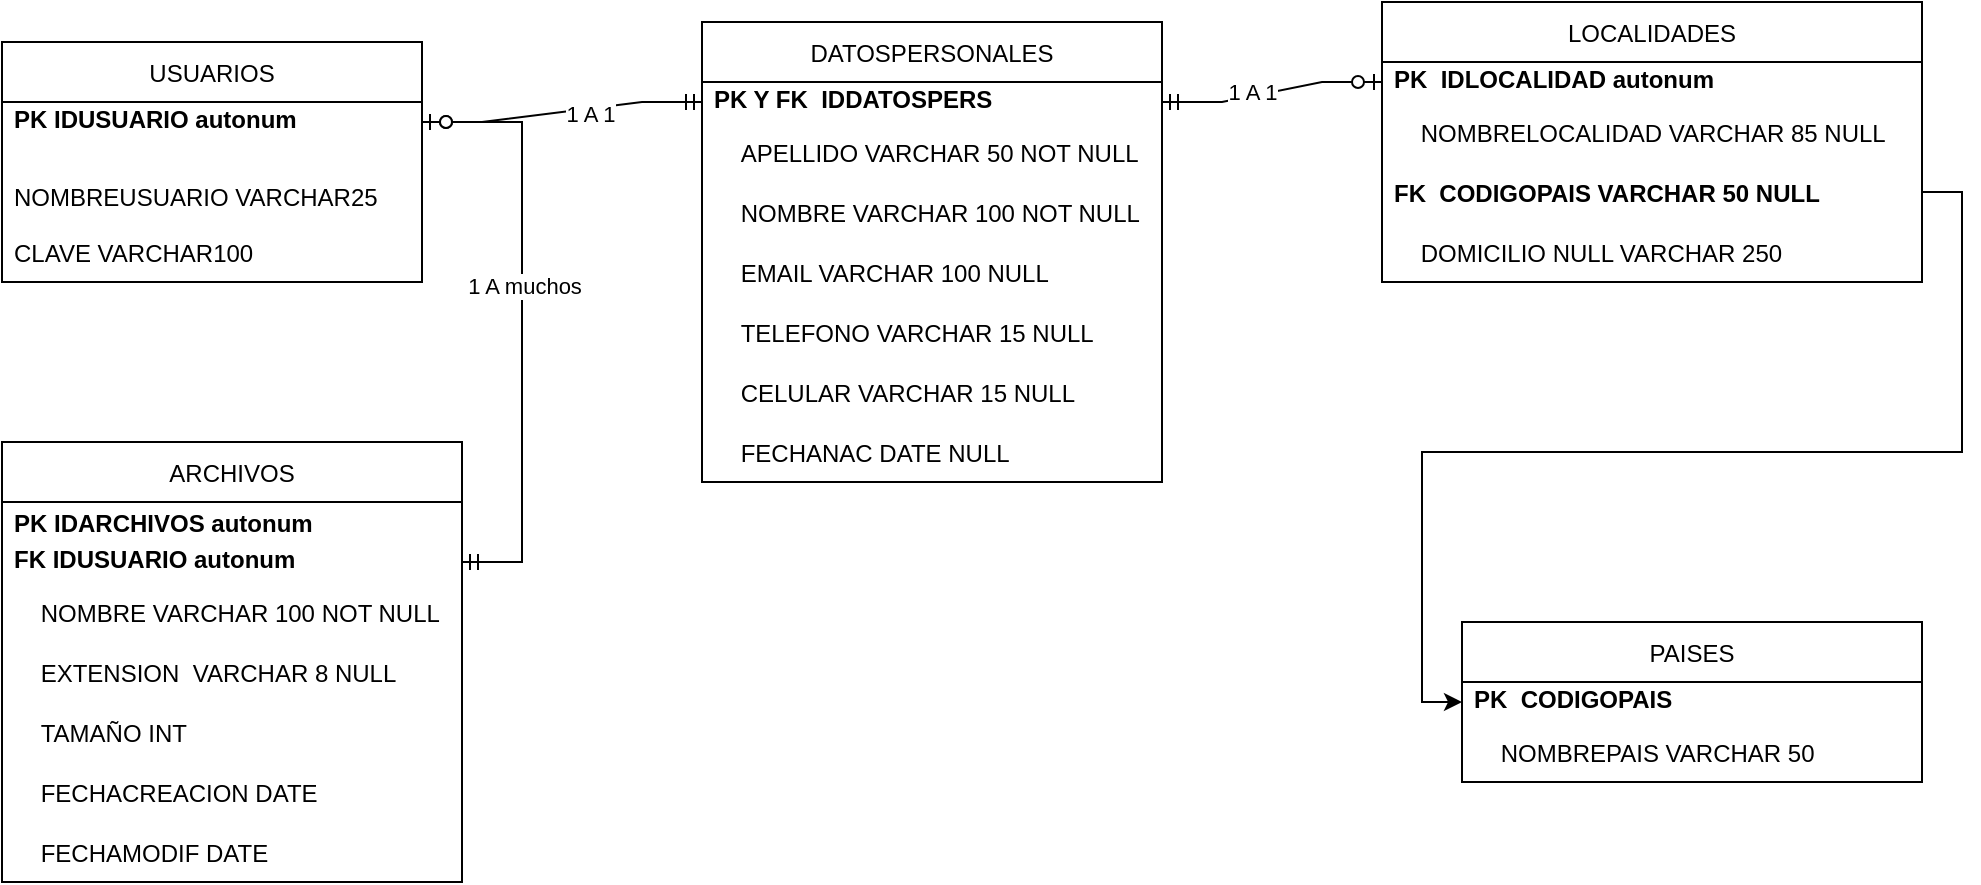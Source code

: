 <mxfile version="17.4.6" type="github">
  <diagram name="Page-1" id="c4acf3e9-155e-7222-9cf6-157b1a14988f">
    <mxGraphModel dx="1414" dy="529" grid="1" gridSize="10" guides="1" tooltips="1" connect="1" arrows="1" fold="1" page="1" pageScale="1" pageWidth="850" pageHeight="1100" background="none" math="0" shadow="0">
      <root>
        <mxCell id="0" />
        <mxCell id="1" parent="0" />
        <mxCell id="2IleTWmGrQDSyHTpT3a_-10" value="USUARIOS" style="swimlane;fontStyle=0;childLayout=stackLayout;horizontal=1;startSize=30;horizontalStack=0;resizeParent=1;resizeParentMax=0;resizeLast=0;collapsible=1;marginBottom=0;" parent="1" vertex="1">
          <mxGeometry x="50" y="40" width="210" height="120" as="geometry" />
        </mxCell>
        <mxCell id="2IleTWmGrQDSyHTpT3a_-11" value="PK IDUSUARIO autonum&#xa;" style="text;strokeColor=none;fillColor=none;align=left;verticalAlign=middle;spacingLeft=4;spacingRight=4;overflow=hidden;points=[[0,0.5],[1,0.5]];portConstraint=eastwest;rotatable=0;fontStyle=1" parent="2IleTWmGrQDSyHTpT3a_-10" vertex="1">
          <mxGeometry y="30" width="210" height="20" as="geometry" />
        </mxCell>
        <mxCell id="2IleTWmGrQDSyHTpT3a_-12" value="&#xa;NOMBREUSUARIO VARCHAR25" style="text;strokeColor=none;fillColor=none;align=left;verticalAlign=middle;spacingLeft=4;spacingRight=4;overflow=hidden;points=[[0,0.5],[1,0.5]];portConstraint=eastwest;rotatable=0;" parent="2IleTWmGrQDSyHTpT3a_-10" vertex="1">
          <mxGeometry y="50" width="210" height="40" as="geometry" />
        </mxCell>
        <mxCell id="2IleTWmGrQDSyHTpT3a_-13" value="CLAVE VARCHAR100" style="text;strokeColor=none;fillColor=none;align=left;verticalAlign=middle;spacingLeft=4;spacingRight=4;overflow=hidden;points=[[0,0.5],[1,0.5]];portConstraint=eastwest;rotatable=0;" parent="2IleTWmGrQDSyHTpT3a_-10" vertex="1">
          <mxGeometry y="90" width="210" height="30" as="geometry" />
        </mxCell>
        <mxCell id="2IleTWmGrQDSyHTpT3a_-14" value="DATOSPERSONALES" style="swimlane;fontStyle=0;childLayout=stackLayout;horizontal=1;startSize=30;horizontalStack=0;resizeParent=1;resizeParentMax=0;resizeLast=0;collapsible=1;marginBottom=0;" parent="1" vertex="1">
          <mxGeometry x="400" y="30" width="230" height="230" as="geometry" />
        </mxCell>
        <mxCell id="2IleTWmGrQDSyHTpT3a_-15" value="PK Y FK  IDDATOSPERS&#xa;" style="text;strokeColor=none;fillColor=none;align=left;verticalAlign=middle;spacingLeft=4;spacingRight=4;overflow=hidden;points=[[0,0.5],[1,0.5]];portConstraint=eastwest;rotatable=0;fontStyle=1" parent="2IleTWmGrQDSyHTpT3a_-14" vertex="1">
          <mxGeometry y="30" width="230" height="20" as="geometry" />
        </mxCell>
        <mxCell id="2IleTWmGrQDSyHTpT3a_-16" value="    APELLIDO VARCHAR 50 NOT NULL" style="text;strokeColor=none;fillColor=none;align=left;verticalAlign=middle;spacingLeft=4;spacingRight=4;overflow=hidden;points=[[0,0.5],[1,0.5]];portConstraint=eastwest;rotatable=0;" parent="2IleTWmGrQDSyHTpT3a_-14" vertex="1">
          <mxGeometry y="50" width="230" height="30" as="geometry" />
        </mxCell>
        <mxCell id="2IleTWmGrQDSyHTpT3a_-18" value="    NOMBRE VARCHAR 100 NOT NULL" style="text;strokeColor=none;fillColor=none;align=left;verticalAlign=middle;spacingLeft=4;spacingRight=4;overflow=hidden;points=[[0,0.5],[1,0.5]];portConstraint=eastwest;rotatable=0;" parent="2IleTWmGrQDSyHTpT3a_-14" vertex="1">
          <mxGeometry y="80" width="230" height="30" as="geometry" />
        </mxCell>
        <mxCell id="2IleTWmGrQDSyHTpT3a_-17" value="    EMAIL VARCHAR 100 NULL" style="text;strokeColor=none;fillColor=none;align=left;verticalAlign=middle;spacingLeft=4;spacingRight=4;overflow=hidden;points=[[0,0.5],[1,0.5]];portConstraint=eastwest;rotatable=0;" parent="2IleTWmGrQDSyHTpT3a_-14" vertex="1">
          <mxGeometry y="110" width="230" height="30" as="geometry" />
        </mxCell>
        <mxCell id="2IleTWmGrQDSyHTpT3a_-19" value="    TELEFONO VARCHAR 15 NULL" style="text;strokeColor=none;fillColor=none;align=left;verticalAlign=middle;spacingLeft=4;spacingRight=4;overflow=hidden;points=[[0,0.5],[1,0.5]];portConstraint=eastwest;rotatable=0;" parent="2IleTWmGrQDSyHTpT3a_-14" vertex="1">
          <mxGeometry y="140" width="230" height="30" as="geometry" />
        </mxCell>
        <mxCell id="2IleTWmGrQDSyHTpT3a_-20" value="    CELULAR VARCHAR 15 NULL" style="text;strokeColor=none;fillColor=none;align=left;verticalAlign=middle;spacingLeft=4;spacingRight=4;overflow=hidden;points=[[0,0.5],[1,0.5]];portConstraint=eastwest;rotatable=0;" parent="2IleTWmGrQDSyHTpT3a_-14" vertex="1">
          <mxGeometry y="170" width="230" height="30" as="geometry" />
        </mxCell>
        <mxCell id="2IleTWmGrQDSyHTpT3a_-21" value="    FECHANAC DATE NULL" style="text;strokeColor=none;fillColor=none;align=left;verticalAlign=middle;spacingLeft=4;spacingRight=4;overflow=hidden;points=[[0,0.5],[1,0.5]];portConstraint=eastwest;rotatable=0;fontStyle=0" parent="2IleTWmGrQDSyHTpT3a_-14" vertex="1">
          <mxGeometry y="200" width="230" height="30" as="geometry" />
        </mxCell>
        <mxCell id="2IleTWmGrQDSyHTpT3a_-25" value="LOCALIDADES" style="swimlane;fontStyle=0;childLayout=stackLayout;horizontal=1;startSize=30;horizontalStack=0;resizeParent=1;resizeParentMax=0;resizeLast=0;collapsible=1;marginBottom=0;" parent="1" vertex="1">
          <mxGeometry x="740" y="20" width="270" height="140" as="geometry" />
        </mxCell>
        <mxCell id="2IleTWmGrQDSyHTpT3a_-26" value="PK  IDLOCALIDAD autonum&#xa;" style="text;strokeColor=none;fillColor=none;align=left;verticalAlign=middle;spacingLeft=4;spacingRight=4;overflow=hidden;points=[[0,0.5],[1,0.5]];portConstraint=eastwest;rotatable=0;fontStyle=1" parent="2IleTWmGrQDSyHTpT3a_-25" vertex="1">
          <mxGeometry y="30" width="270" height="20" as="geometry" />
        </mxCell>
        <mxCell id="2IleTWmGrQDSyHTpT3a_-29" value="    NOMBRELOCALIDAD VARCHAR 85 NULL" style="text;strokeColor=none;fillColor=none;align=left;verticalAlign=middle;spacingLeft=4;spacingRight=4;overflow=hidden;points=[[0,0.5],[1,0.5]];portConstraint=eastwest;rotatable=0;" parent="2IleTWmGrQDSyHTpT3a_-25" vertex="1">
          <mxGeometry y="50" width="270" height="30" as="geometry" />
        </mxCell>
        <mxCell id="2IleTWmGrQDSyHTpT3a_-27" value="FK  CODIGOPAIS VARCHAR 50 NULL" style="text;strokeColor=none;fillColor=none;align=left;verticalAlign=middle;spacingLeft=4;spacingRight=4;overflow=hidden;points=[[0,0.5],[1,0.5]];portConstraint=eastwest;rotatable=0;fontStyle=1" parent="2IleTWmGrQDSyHTpT3a_-25" vertex="1">
          <mxGeometry y="80" width="270" height="30" as="geometry" />
        </mxCell>
        <mxCell id="2IleTWmGrQDSyHTpT3a_-34" value="    DOMICILIO NULL VARCHAR 250" style="text;strokeColor=none;fillColor=none;align=left;verticalAlign=middle;spacingLeft=4;spacingRight=4;overflow=hidden;points=[[0,0.5],[1,0.5]];portConstraint=eastwest;rotatable=0;" parent="2IleTWmGrQDSyHTpT3a_-25" vertex="1">
          <mxGeometry y="110" width="270" height="30" as="geometry" />
        </mxCell>
        <mxCell id="2IleTWmGrQDSyHTpT3a_-35" value="PAISES" style="swimlane;fontStyle=0;childLayout=stackLayout;horizontal=1;startSize=30;horizontalStack=0;resizeParent=1;resizeParentMax=0;resizeLast=0;collapsible=1;marginBottom=0;" parent="1" vertex="1">
          <mxGeometry x="780" y="330" width="230" height="80" as="geometry" />
        </mxCell>
        <mxCell id="2IleTWmGrQDSyHTpT3a_-36" value="PK  CODIGOPAIS &#xa;" style="text;strokeColor=none;fillColor=none;align=left;verticalAlign=middle;spacingLeft=4;spacingRight=4;overflow=hidden;points=[[0,0.5],[1,0.5]];portConstraint=eastwest;rotatable=0;fontStyle=1" parent="2IleTWmGrQDSyHTpT3a_-35" vertex="1">
          <mxGeometry y="30" width="230" height="20" as="geometry" />
        </mxCell>
        <mxCell id="2IleTWmGrQDSyHTpT3a_-37" value="    NOMBREPAIS VARCHAR 50" style="text;strokeColor=none;fillColor=none;align=left;verticalAlign=middle;spacingLeft=4;spacingRight=4;overflow=hidden;points=[[0,0.5],[1,0.5]];portConstraint=eastwest;rotatable=0;" parent="2IleTWmGrQDSyHTpT3a_-35" vertex="1">
          <mxGeometry y="50" width="230" height="30" as="geometry" />
        </mxCell>
        <mxCell id="2IleTWmGrQDSyHTpT3a_-47" value="ARCHIVOS" style="swimlane;fontStyle=0;childLayout=stackLayout;horizontal=1;startSize=30;horizontalStack=0;resizeParent=1;resizeParentMax=0;resizeLast=0;collapsible=1;marginBottom=0;" parent="1" vertex="1">
          <mxGeometry x="50" y="240" width="230" height="220" as="geometry" />
        </mxCell>
        <mxCell id="2IleTWmGrQDSyHTpT3a_-48" value="PK IDARCHIVOS autonum" style="text;strokeColor=none;fillColor=none;align=left;verticalAlign=middle;spacingLeft=4;spacingRight=4;overflow=hidden;points=[[0,0.5],[1,0.5]];portConstraint=eastwest;rotatable=0;fontStyle=1" parent="2IleTWmGrQDSyHTpT3a_-47" vertex="1">
          <mxGeometry y="30" width="230" height="20" as="geometry" />
        </mxCell>
        <mxCell id="THswuUgWEzuCoGZG5h8U-19" value="FK IDUSUARIO autonum&#xa;" style="text;strokeColor=none;fillColor=none;align=left;verticalAlign=middle;spacingLeft=4;spacingRight=4;overflow=hidden;points=[[0,0.5],[1,0.5]];portConstraint=eastwest;rotatable=0;fontStyle=1" vertex="1" parent="2IleTWmGrQDSyHTpT3a_-47">
          <mxGeometry y="50" width="230" height="20" as="geometry" />
        </mxCell>
        <mxCell id="2IleTWmGrQDSyHTpT3a_-50" value="    NOMBRE VARCHAR 100 NOT NULL" style="text;strokeColor=none;fillColor=none;align=left;verticalAlign=middle;spacingLeft=4;spacingRight=4;overflow=hidden;points=[[0,0.5],[1,0.5]];portConstraint=eastwest;rotatable=0;" parent="2IleTWmGrQDSyHTpT3a_-47" vertex="1">
          <mxGeometry y="70" width="230" height="30" as="geometry" />
        </mxCell>
        <mxCell id="2IleTWmGrQDSyHTpT3a_-51" value="    EXTENSION  VARCHAR 8 NULL" style="text;strokeColor=none;fillColor=none;align=left;verticalAlign=middle;spacingLeft=4;spacingRight=4;overflow=hidden;points=[[0,0.5],[1,0.5]];portConstraint=eastwest;rotatable=0;" parent="2IleTWmGrQDSyHTpT3a_-47" vertex="1">
          <mxGeometry y="100" width="230" height="30" as="geometry" />
        </mxCell>
        <mxCell id="2IleTWmGrQDSyHTpT3a_-49" value="    TAMAÑO INT" style="text;strokeColor=none;fillColor=none;align=left;verticalAlign=middle;spacingLeft=4;spacingRight=4;overflow=hidden;points=[[0,0.5],[1,0.5]];portConstraint=eastwest;rotatable=0;" parent="2IleTWmGrQDSyHTpT3a_-47" vertex="1">
          <mxGeometry y="130" width="230" height="30" as="geometry" />
        </mxCell>
        <mxCell id="2IleTWmGrQDSyHTpT3a_-53" value="    FECHACREACION DATE" style="text;strokeColor=none;fillColor=none;align=left;verticalAlign=middle;spacingLeft=4;spacingRight=4;overflow=hidden;points=[[0,0.5],[1,0.5]];portConstraint=eastwest;rotatable=0;" parent="2IleTWmGrQDSyHTpT3a_-47" vertex="1">
          <mxGeometry y="160" width="230" height="30" as="geometry" />
        </mxCell>
        <mxCell id="2IleTWmGrQDSyHTpT3a_-52" value="    FECHAMODIF DATE" style="text;strokeColor=none;fillColor=none;align=left;verticalAlign=middle;spacingLeft=4;spacingRight=4;overflow=hidden;points=[[0,0.5],[1,0.5]];portConstraint=eastwest;rotatable=0;fontStyle=0" parent="2IleTWmGrQDSyHTpT3a_-47" vertex="1">
          <mxGeometry y="190" width="230" height="30" as="geometry" />
        </mxCell>
        <mxCell id="2IleTWmGrQDSyHTpT3a_-60" style="edgeStyle=orthogonalEdgeStyle;rounded=0;orthogonalLoop=1;jettySize=auto;html=1;" parent="1" source="2IleTWmGrQDSyHTpT3a_-27" target="2IleTWmGrQDSyHTpT3a_-36" edge="1">
          <mxGeometry relative="1" as="geometry">
            <mxPoint x="560" y="390" as="targetPoint" />
          </mxGeometry>
        </mxCell>
        <mxCell id="THswuUgWEzuCoGZG5h8U-9" value="" style="edgeStyle=entityRelationEdgeStyle;fontSize=12;html=1;endArrow=ERzeroToOne;startArrow=ERmandOne;rounded=0;" edge="1" parent="1" source="THswuUgWEzuCoGZG5h8U-19" target="2IleTWmGrQDSyHTpT3a_-11">
          <mxGeometry width="100" height="100" relative="1" as="geometry">
            <mxPoint x="279.54" y="292.18" as="sourcePoint" />
            <mxPoint x="610" y="200" as="targetPoint" />
          </mxGeometry>
        </mxCell>
        <mxCell id="THswuUgWEzuCoGZG5h8U-15" value="1 A muchos" style="edgeLabel;html=1;align=center;verticalAlign=middle;resizable=0;points=[];" vertex="1" connectable="0" parent="THswuUgWEzuCoGZG5h8U-9">
          <mxGeometry x="0.123" y="-1" relative="1" as="geometry">
            <mxPoint as="offset" />
          </mxGeometry>
        </mxCell>
        <mxCell id="THswuUgWEzuCoGZG5h8U-10" value="" style="edgeStyle=entityRelationEdgeStyle;fontSize=12;html=1;endArrow=ERzeroToOne;startArrow=ERmandOne;rounded=0;" edge="1" parent="1" source="2IleTWmGrQDSyHTpT3a_-15" target="2IleTWmGrQDSyHTpT3a_-11">
          <mxGeometry width="100" height="100" relative="1" as="geometry">
            <mxPoint x="289.54" y="302.18" as="sourcePoint" />
            <mxPoint x="290.0" y="90" as="targetPoint" />
          </mxGeometry>
        </mxCell>
        <mxCell id="THswuUgWEzuCoGZG5h8U-14" value="1 A 1" style="edgeLabel;html=1;align=center;verticalAlign=middle;resizable=0;points=[];" vertex="1" connectable="0" parent="THswuUgWEzuCoGZG5h8U-10">
          <mxGeometry x="-0.19" y="2" relative="1" as="geometry">
            <mxPoint as="offset" />
          </mxGeometry>
        </mxCell>
        <mxCell id="THswuUgWEzuCoGZG5h8U-16" value="" style="edgeStyle=entityRelationEdgeStyle;fontSize=12;html=1;endArrow=ERzeroToOne;startArrow=ERmandOne;rounded=0;" edge="1" parent="1" source="2IleTWmGrQDSyHTpT3a_-15" target="2IleTWmGrQDSyHTpT3a_-26">
          <mxGeometry width="100" height="100" relative="1" as="geometry">
            <mxPoint x="680" y="130" as="sourcePoint" />
            <mxPoint x="560.0" y="140" as="targetPoint" />
          </mxGeometry>
        </mxCell>
        <mxCell id="THswuUgWEzuCoGZG5h8U-17" value="1 A 1" style="edgeLabel;html=1;align=center;verticalAlign=middle;resizable=0;points=[];" vertex="1" connectable="0" parent="THswuUgWEzuCoGZG5h8U-16">
          <mxGeometry x="-0.19" y="2" relative="1" as="geometry">
            <mxPoint as="offset" />
          </mxGeometry>
        </mxCell>
      </root>
    </mxGraphModel>
  </diagram>
</mxfile>
